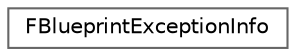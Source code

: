 digraph "Graphical Class Hierarchy"
{
 // INTERACTIVE_SVG=YES
 // LATEX_PDF_SIZE
  bgcolor="transparent";
  edge [fontname=Helvetica,fontsize=10,labelfontname=Helvetica,labelfontsize=10];
  node [fontname=Helvetica,fontsize=10,shape=box,height=0.2,width=0.4];
  rankdir="LR";
  Node0 [id="Node000000",label="FBlueprintExceptionInfo",height=0.2,width=0.4,color="grey40", fillcolor="white", style="filled",URL="$d3/d8c/structFBlueprintExceptionInfo.html",tooltip=" "];
}
